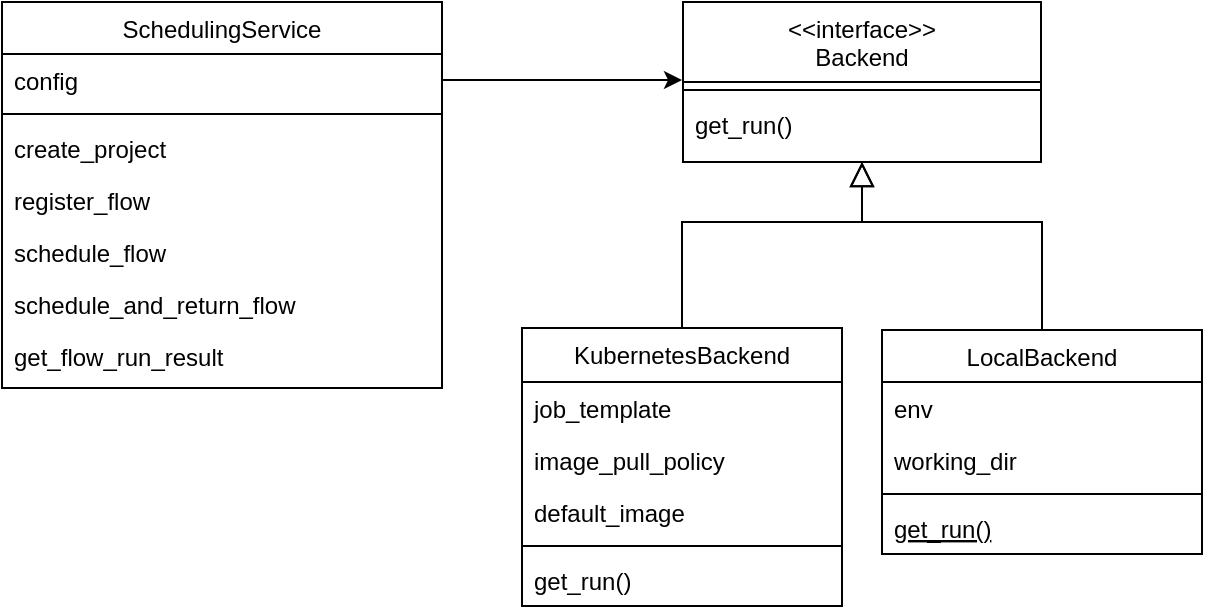 <mxfile version="18.0.3" type="device"><diagram id="C5RBs43oDa-KdzZeNtuy" name="Page-1"><mxGraphModel dx="1767" dy="767" grid="1" gridSize="10" guides="1" tooltips="1" connect="1" arrows="1" fold="1" page="1" pageScale="1" pageWidth="827" pageHeight="1169" math="0" shadow="0"><root><mxCell id="WIyWlLk6GJQsqaUBKTNV-0"/><mxCell id="WIyWlLk6GJQsqaUBKTNV-1" parent="WIyWlLk6GJQsqaUBKTNV-0"/><mxCell id="zkfFHV4jXpPFQw0GAbJ--0" value="&lt;&lt;interface&gt;&gt;&#xA;Backend" style="swimlane;fontStyle=0;align=center;verticalAlign=top;childLayout=stackLayout;horizontal=1;startSize=40;horizontalStack=0;resizeParent=1;resizeLast=0;collapsible=1;marginBottom=0;rounded=0;shadow=0;strokeWidth=1;" parent="WIyWlLk6GJQsqaUBKTNV-1" vertex="1"><mxGeometry x="90.5" y="180" width="179" height="80" as="geometry"><mxRectangle x="230" y="140" width="160" height="26" as="alternateBounds"/></mxGeometry></mxCell><mxCell id="zkfFHV4jXpPFQw0GAbJ--4" value="" style="line;html=1;strokeWidth=1;align=left;verticalAlign=middle;spacingTop=-1;spacingLeft=3;spacingRight=3;rotatable=0;labelPosition=right;points=[];portConstraint=eastwest;" parent="zkfFHV4jXpPFQw0GAbJ--0" vertex="1"><mxGeometry y="40" width="179" height="8" as="geometry"/></mxCell><mxCell id="zkfFHV4jXpPFQw0GAbJ--5" value="get_run()" style="text;align=left;verticalAlign=top;spacingLeft=4;spacingRight=4;overflow=hidden;rotatable=0;points=[[0,0.5],[1,0.5]];portConstraint=eastwest;" parent="zkfFHV4jXpPFQw0GAbJ--0" vertex="1"><mxGeometry y="48" width="179" height="22" as="geometry"/></mxCell><mxCell id="zkfFHV4jXpPFQw0GAbJ--12" value="" style="endArrow=block;endSize=10;endFill=0;shadow=0;strokeWidth=1;rounded=0;edgeStyle=elbowEdgeStyle;elbow=vertical;exitX=0.5;exitY=0;exitDx=0;exitDy=0;" parent="WIyWlLk6GJQsqaUBKTNV-1" source="b8lQSdw6gDhZ6LeLx2bp-49" edge="1"><mxGeometry width="160" relative="1" as="geometry"><mxPoint x="91" y="430" as="sourcePoint"/><mxPoint x="180" y="260" as="targetPoint"/><Array as="points"><mxPoint x="171" y="290"/></Array></mxGeometry></mxCell><mxCell id="zkfFHV4jXpPFQw0GAbJ--16" value="" style="endArrow=block;endSize=10;endFill=0;shadow=0;strokeWidth=1;rounded=0;edgeStyle=elbowEdgeStyle;elbow=vertical;exitX=0.5;exitY=0;exitDx=0;exitDy=0;" parent="WIyWlLk6GJQsqaUBKTNV-1" source="b8lQSdw6gDhZ6LeLx2bp-6" edge="1"><mxGeometry width="160" relative="1" as="geometry"><mxPoint x="271" y="430" as="sourcePoint"/><mxPoint x="180" y="260" as="targetPoint"/><Array as="points"><mxPoint x="220" y="290"/></Array></mxGeometry></mxCell><mxCell id="zkfFHV4jXpPFQw0GAbJ--17" value="SchedulingService" style="swimlane;fontStyle=0;align=center;verticalAlign=top;childLayout=stackLayout;horizontal=1;startSize=26;horizontalStack=0;resizeParent=1;resizeLast=0;collapsible=1;marginBottom=0;rounded=0;shadow=0;strokeWidth=1;" parent="WIyWlLk6GJQsqaUBKTNV-1" vertex="1"><mxGeometry x="-250" y="180" width="220" height="193" as="geometry"><mxRectangle x="550" y="140" width="160" height="26" as="alternateBounds"/></mxGeometry></mxCell><mxCell id="zkfFHV4jXpPFQw0GAbJ--18" value="config" style="text;align=left;verticalAlign=top;spacingLeft=4;spacingRight=4;overflow=hidden;rotatable=0;points=[[0,0.5],[1,0.5]];portConstraint=eastwest;" parent="zkfFHV4jXpPFQw0GAbJ--17" vertex="1"><mxGeometry y="26" width="220" height="26" as="geometry"/></mxCell><mxCell id="zkfFHV4jXpPFQw0GAbJ--23" value="" style="line;html=1;strokeWidth=1;align=left;verticalAlign=middle;spacingTop=-1;spacingLeft=3;spacingRight=3;rotatable=0;labelPosition=right;points=[];portConstraint=eastwest;" parent="zkfFHV4jXpPFQw0GAbJ--17" vertex="1"><mxGeometry y="52" width="220" height="8" as="geometry"/></mxCell><mxCell id="zkfFHV4jXpPFQw0GAbJ--24" value="create_project" style="text;align=left;verticalAlign=top;spacingLeft=4;spacingRight=4;overflow=hidden;rotatable=0;points=[[0,0.5],[1,0.5]];portConstraint=eastwest;" parent="zkfFHV4jXpPFQw0GAbJ--17" vertex="1"><mxGeometry y="60" width="220" height="26" as="geometry"/></mxCell><mxCell id="zkfFHV4jXpPFQw0GAbJ--25" value="register_flow" style="text;align=left;verticalAlign=top;spacingLeft=4;spacingRight=4;overflow=hidden;rotatable=0;points=[[0,0.5],[1,0.5]];portConstraint=eastwest;" parent="zkfFHV4jXpPFQw0GAbJ--17" vertex="1"><mxGeometry y="86" width="220" height="26" as="geometry"/></mxCell><mxCell id="b8lQSdw6gDhZ6LeLx2bp-45" value="schedule_flow" style="text;align=left;verticalAlign=top;spacingLeft=4;spacingRight=4;overflow=hidden;rotatable=0;points=[[0,0.5],[1,0.5]];portConstraint=eastwest;" vertex="1" parent="zkfFHV4jXpPFQw0GAbJ--17"><mxGeometry y="112" width="220" height="26" as="geometry"/></mxCell><mxCell id="b8lQSdw6gDhZ6LeLx2bp-44" value="schedule_and_return_flow" style="text;align=left;verticalAlign=top;spacingLeft=4;spacingRight=4;overflow=hidden;rotatable=0;points=[[0,0.5],[1,0.5]];portConstraint=eastwest;" vertex="1" parent="zkfFHV4jXpPFQw0GAbJ--17"><mxGeometry y="138" width="220" height="26" as="geometry"/></mxCell><mxCell id="b8lQSdw6gDhZ6LeLx2bp-47" value="get_flow_run_result" style="text;align=left;verticalAlign=top;spacingLeft=4;spacingRight=4;overflow=hidden;rotatable=0;points=[[0,0.5],[1,0.5]];portConstraint=eastwest;" vertex="1" parent="zkfFHV4jXpPFQw0GAbJ--17"><mxGeometry y="164" width="220" height="26" as="geometry"/></mxCell><mxCell id="b8lQSdw6gDhZ6LeLx2bp-6" value="LocalBackend" style="swimlane;fontStyle=0;align=center;verticalAlign=top;childLayout=stackLayout;horizontal=1;startSize=26;horizontalStack=0;resizeParent=1;resizeLast=0;collapsible=1;marginBottom=0;rounded=0;shadow=0;strokeWidth=1;" vertex="1" parent="WIyWlLk6GJQsqaUBKTNV-1"><mxGeometry x="190" y="344" width="160" height="112" as="geometry"><mxRectangle x="130" y="380" width="160" height="26" as="alternateBounds"/></mxGeometry></mxCell><mxCell id="b8lQSdw6gDhZ6LeLx2bp-7" value="env" style="text;align=left;verticalAlign=top;spacingLeft=4;spacingRight=4;overflow=hidden;rotatable=0;points=[[0,0.5],[1,0.5]];portConstraint=eastwest;" vertex="1" parent="b8lQSdw6gDhZ6LeLx2bp-6"><mxGeometry y="26" width="160" height="26" as="geometry"/></mxCell><mxCell id="b8lQSdw6gDhZ6LeLx2bp-55" value="working_dir" style="text;align=left;verticalAlign=top;spacingLeft=4;spacingRight=4;overflow=hidden;rotatable=0;points=[[0,0.5],[1,0.5]];portConstraint=eastwest;" vertex="1" parent="b8lQSdw6gDhZ6LeLx2bp-6"><mxGeometry y="52" width="160" height="26" as="geometry"/></mxCell><mxCell id="b8lQSdw6gDhZ6LeLx2bp-8" value="" style="line;html=1;strokeWidth=1;align=left;verticalAlign=middle;spacingTop=-1;spacingLeft=3;spacingRight=3;rotatable=0;labelPosition=right;points=[];portConstraint=eastwest;" vertex="1" parent="b8lQSdw6gDhZ6LeLx2bp-6"><mxGeometry y="78" width="160" height="8" as="geometry"/></mxCell><mxCell id="b8lQSdw6gDhZ6LeLx2bp-9" value="get_run()" style="text;align=left;verticalAlign=top;spacingLeft=4;spacingRight=4;overflow=hidden;rotatable=0;points=[[0,0.5],[1,0.5]];portConstraint=eastwest;fontStyle=4" vertex="1" parent="b8lQSdw6gDhZ6LeLx2bp-6"><mxGeometry y="86" width="160" height="26" as="geometry"/></mxCell><mxCell id="b8lQSdw6gDhZ6LeLx2bp-49" value="KubernetesBackend&#xA;" style="swimlane;fontStyle=0;align=center;verticalAlign=top;childLayout=stackLayout;horizontal=1;startSize=27;horizontalStack=0;resizeParent=1;resizeLast=0;collapsible=1;marginBottom=0;rounded=0;shadow=0;strokeWidth=1;" vertex="1" parent="WIyWlLk6GJQsqaUBKTNV-1"><mxGeometry x="10" y="343" width="160" height="139" as="geometry"><mxRectangle x="230" y="140" width="160" height="26" as="alternateBounds"/></mxGeometry></mxCell><mxCell id="b8lQSdw6gDhZ6LeLx2bp-50" value="job_template" style="text;align=left;verticalAlign=top;spacingLeft=4;spacingRight=4;overflow=hidden;rotatable=0;points=[[0,0.5],[1,0.5]];portConstraint=eastwest;" vertex="1" parent="b8lQSdw6gDhZ6LeLx2bp-49"><mxGeometry y="27" width="160" height="26" as="geometry"/></mxCell><mxCell id="b8lQSdw6gDhZ6LeLx2bp-51" value="image_pull_policy" style="text;align=left;verticalAlign=top;spacingLeft=4;spacingRight=4;overflow=hidden;rotatable=0;points=[[0,0.5],[1,0.5]];portConstraint=eastwest;rounded=0;shadow=0;html=0;" vertex="1" parent="b8lQSdw6gDhZ6LeLx2bp-49"><mxGeometry y="53" width="160" height="26" as="geometry"/></mxCell><mxCell id="b8lQSdw6gDhZ6LeLx2bp-52" value="default_image" style="text;align=left;verticalAlign=top;spacingLeft=4;spacingRight=4;overflow=hidden;rotatable=0;points=[[0,0.5],[1,0.5]];portConstraint=eastwest;rounded=0;shadow=0;html=0;" vertex="1" parent="b8lQSdw6gDhZ6LeLx2bp-49"><mxGeometry y="79" width="160" height="26" as="geometry"/></mxCell><mxCell id="b8lQSdw6gDhZ6LeLx2bp-53" value="" style="line;html=1;strokeWidth=1;align=left;verticalAlign=middle;spacingTop=-1;spacingLeft=3;spacingRight=3;rotatable=0;labelPosition=right;points=[];portConstraint=eastwest;" vertex="1" parent="b8lQSdw6gDhZ6LeLx2bp-49"><mxGeometry y="105" width="160" height="8" as="geometry"/></mxCell><mxCell id="b8lQSdw6gDhZ6LeLx2bp-54" value="get_run()" style="text;align=left;verticalAlign=top;spacingLeft=4;spacingRight=4;overflow=hidden;rotatable=0;points=[[0,0.5],[1,0.5]];portConstraint=eastwest;" vertex="1" parent="b8lQSdw6gDhZ6LeLx2bp-49"><mxGeometry y="113" width="160" height="26" as="geometry"/></mxCell><mxCell id="b8lQSdw6gDhZ6LeLx2bp-66" value="" style="endArrow=classic;html=1;rounded=0;exitX=1;exitY=0.5;exitDx=0;exitDy=0;" edge="1" parent="WIyWlLk6GJQsqaUBKTNV-1" source="zkfFHV4jXpPFQw0GAbJ--18"><mxGeometry width="50" height="50" relative="1" as="geometry"><mxPoint x="60" y="570" as="sourcePoint"/><mxPoint x="90" y="219" as="targetPoint"/></mxGeometry></mxCell></root></mxGraphModel></diagram></mxfile>
